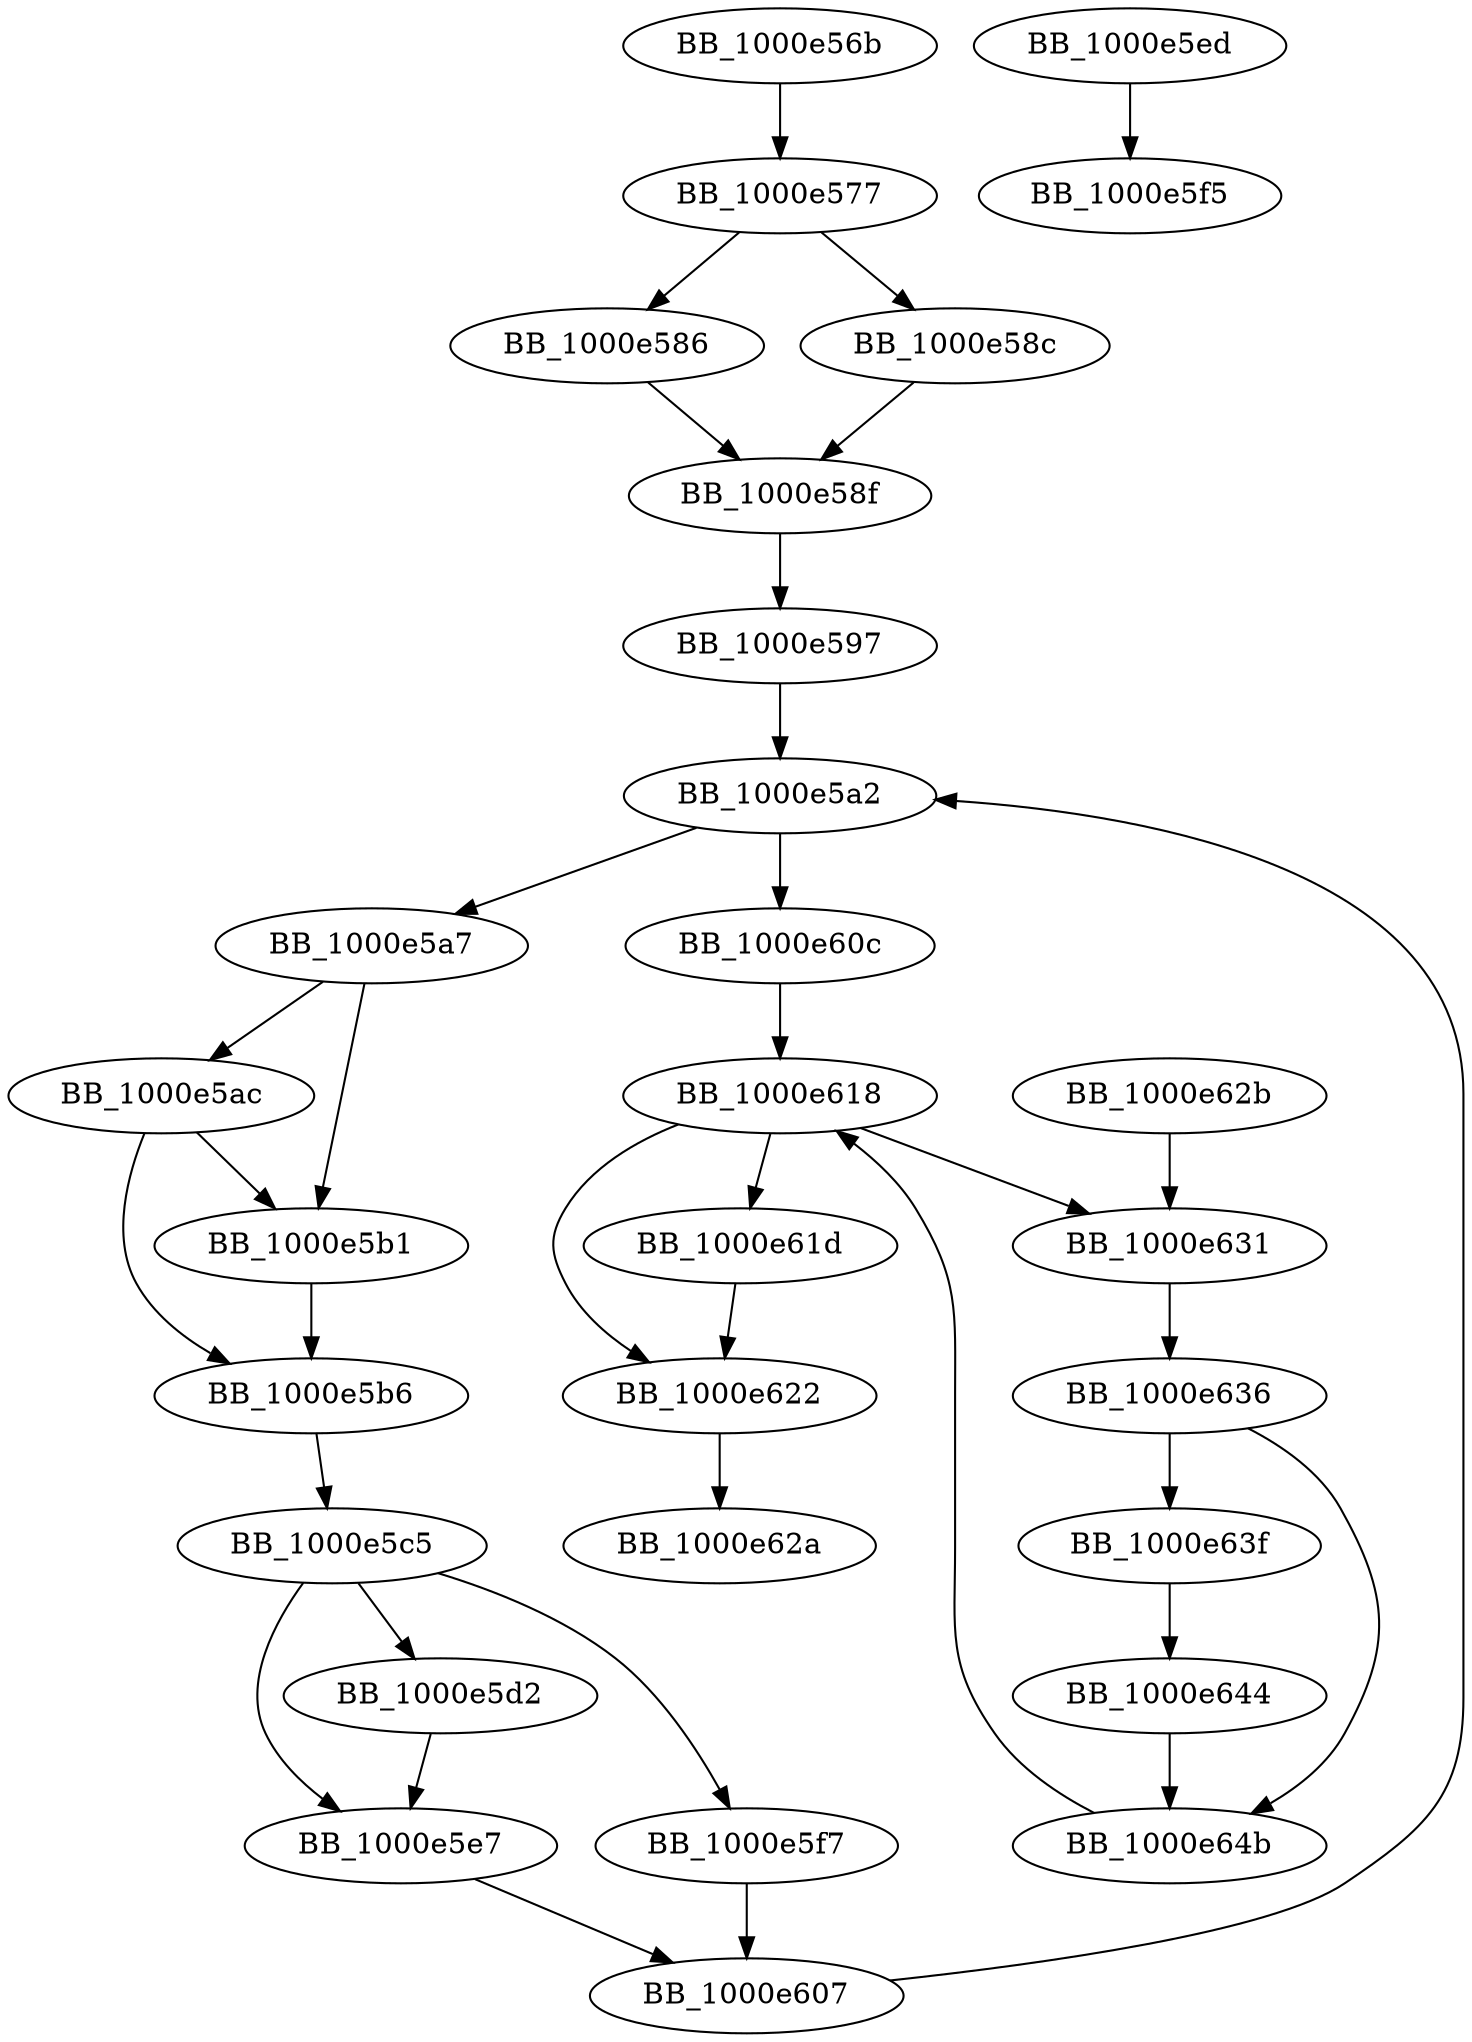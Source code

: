DiGraph ___FrameUnwindToState{
BB_1000e56b->BB_1000e577
BB_1000e577->BB_1000e586
BB_1000e577->BB_1000e58c
BB_1000e586->BB_1000e58f
BB_1000e58c->BB_1000e58f
BB_1000e58f->BB_1000e597
BB_1000e597->BB_1000e5a2
BB_1000e5a2->BB_1000e5a7
BB_1000e5a2->BB_1000e60c
BB_1000e5a7->BB_1000e5ac
BB_1000e5a7->BB_1000e5b1
BB_1000e5ac->BB_1000e5b1
BB_1000e5ac->BB_1000e5b6
BB_1000e5b1->BB_1000e5b6
BB_1000e5b6->BB_1000e5c5
BB_1000e5c5->BB_1000e5d2
BB_1000e5c5->BB_1000e5e7
BB_1000e5c5->BB_1000e5f7
BB_1000e5d2->BB_1000e5e7
BB_1000e5e7->BB_1000e607
BB_1000e5ed->BB_1000e5f5
BB_1000e5f7->BB_1000e607
BB_1000e607->BB_1000e5a2
BB_1000e60c->BB_1000e618
BB_1000e618->BB_1000e61d
BB_1000e618->BB_1000e622
BB_1000e618->BB_1000e631
BB_1000e61d->BB_1000e622
BB_1000e622->BB_1000e62a
BB_1000e62b->BB_1000e631
BB_1000e631->BB_1000e636
BB_1000e636->BB_1000e63f
BB_1000e636->BB_1000e64b
BB_1000e63f->BB_1000e644
BB_1000e644->BB_1000e64b
BB_1000e64b->BB_1000e618
}
